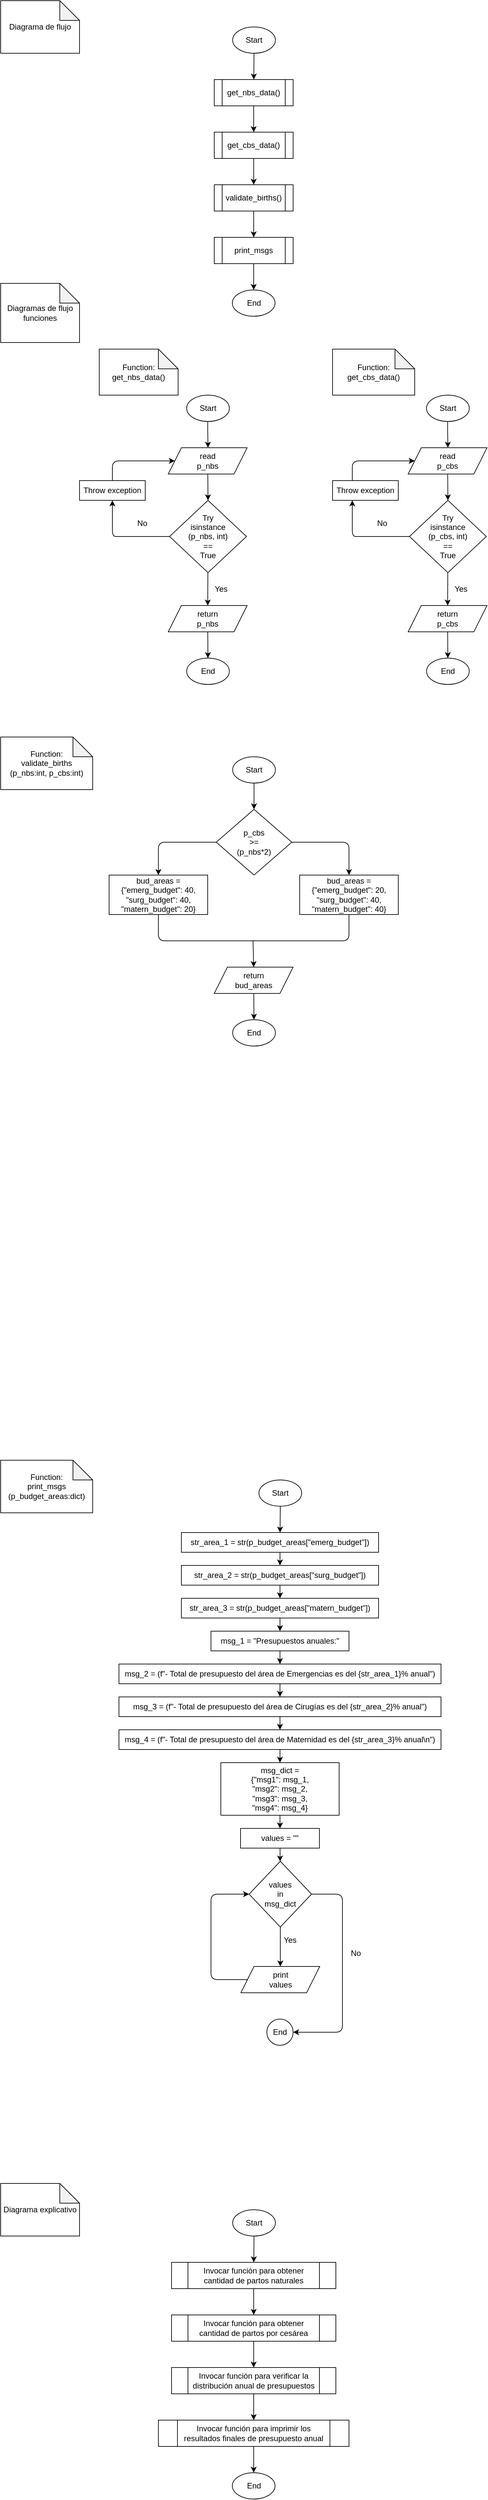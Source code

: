 <mxfile>
    <diagram id="i7wha0sEEOesKFTGuEw4" name="Page-1">
        <mxGraphModel dx="928" dy="2012" grid="1" gridSize="10" guides="1" tooltips="1" connect="1" arrows="1" fold="1" page="1" pageScale="1" pageWidth="850" pageHeight="1100" math="0" shadow="0">
            <root>
                <mxCell id="0"/>
                <mxCell id="1" parent="0"/>
                <mxCell id="77" value="Diagrama de flujo" style="shape=note;whiteSpace=wrap;html=1;backgroundOutline=1;darkOpacity=0.05;" vertex="1" parent="1">
                    <mxGeometry x="40" y="-1080" width="120" height="80" as="geometry"/>
                </mxCell>
                <mxCell id="80" value="" style="edgeStyle=none;html=1;" edge="1" parent="1" source="78" target="79">
                    <mxGeometry relative="1" as="geometry"/>
                </mxCell>
                <mxCell id="78" value="Start" style="ellipse;whiteSpace=wrap;html=1;" vertex="1" parent="1">
                    <mxGeometry x="393" y="-1040" width="65" height="40" as="geometry"/>
                </mxCell>
                <mxCell id="82" value="" style="edgeStyle=none;html=1;" edge="1" parent="1" source="79" target="81">
                    <mxGeometry relative="1" as="geometry"/>
                </mxCell>
                <mxCell id="79" value="get_nbs_data()" style="shape=process;whiteSpace=wrap;html=1;backgroundOutline=1;" vertex="1" parent="1">
                    <mxGeometry x="365" y="-960" width="120" height="40" as="geometry"/>
                </mxCell>
                <mxCell id="85" value="" style="edgeStyle=none;html=1;" edge="1" parent="1" source="81" target="84">
                    <mxGeometry relative="1" as="geometry"/>
                </mxCell>
                <mxCell id="81" value="get_cbs_data()" style="shape=process;whiteSpace=wrap;html=1;backgroundOutline=1;" vertex="1" parent="1">
                    <mxGeometry x="365" y="-880" width="120" height="40" as="geometry"/>
                </mxCell>
                <mxCell id="87" value="" style="edgeStyle=none;html=1;" edge="1" parent="1" source="84" target="86">
                    <mxGeometry relative="1" as="geometry"/>
                </mxCell>
                <mxCell id="84" value="validate_births()" style="shape=process;whiteSpace=wrap;html=1;backgroundOutline=1;" vertex="1" parent="1">
                    <mxGeometry x="365" y="-800" width="120" height="40" as="geometry"/>
                </mxCell>
                <mxCell id="89" value="" style="edgeStyle=none;html=1;" edge="1" parent="1" source="86" target="88">
                    <mxGeometry relative="1" as="geometry"/>
                </mxCell>
                <mxCell id="86" value="print_msgs" style="shape=process;whiteSpace=wrap;html=1;backgroundOutline=1;" vertex="1" parent="1">
                    <mxGeometry x="365" y="-720" width="120" height="40" as="geometry"/>
                </mxCell>
                <mxCell id="88" value="End" style="ellipse;whiteSpace=wrap;html=1;" vertex="1" parent="1">
                    <mxGeometry x="392.5" y="-640" width="65" height="40" as="geometry"/>
                </mxCell>
                <mxCell id="90" value="Diagramas de flujo funciones" style="shape=note;whiteSpace=wrap;html=1;backgroundOutline=1;darkOpacity=0.05;" vertex="1" parent="1">
                    <mxGeometry x="40" y="-650" width="120" height="90" as="geometry"/>
                </mxCell>
                <mxCell id="93" value="" style="edgeStyle=none;html=1;entryX=0.5;entryY=0;entryDx=0;entryDy=0;" edge="1" parent="1" source="91">
                    <mxGeometry relative="1" as="geometry">
                        <mxPoint x="355.5" y="-400" as="targetPoint"/>
                        <Array as="points">
                            <mxPoint x="355" y="-430"/>
                        </Array>
                    </mxGeometry>
                </mxCell>
                <mxCell id="91" value="Start" style="ellipse;whiteSpace=wrap;html=1;" vertex="1" parent="1">
                    <mxGeometry x="323" y="-480" width="65" height="40" as="geometry"/>
                </mxCell>
                <mxCell id="102" value="" style="edgeStyle=none;html=1;entryX=0.5;entryY=0;entryDx=0;entryDy=0;" edge="1" parent="1" source="103" target="118">
                    <mxGeometry relative="1" as="geometry">
                        <mxPoint x="13.127" y="-268.47" as="targetPoint"/>
                    </mxGeometry>
                </mxCell>
                <mxCell id="103" value="read&lt;br&gt;p_nbs" style="shape=parallelogram;perimeter=parallelogramPerimeter;whiteSpace=wrap;html=1;fixedSize=1;" vertex="1" parent="1">
                    <mxGeometry x="295" y="-400" width="120" height="40" as="geometry"/>
                </mxCell>
                <mxCell id="122" value="" style="edgeStyle=none;html=1;exitX=0.5;exitY=1;exitDx=0;exitDy=0;entryX=0.5;entryY=0;entryDx=0;entryDy=0;startArrow=none;" edge="1" parent="1" source="125">
                    <mxGeometry relative="1" as="geometry">
                        <mxPoint x="355.5" y="-120" as="targetPoint"/>
                    </mxGeometry>
                </mxCell>
                <mxCell id="127" value="" style="edgeStyle=none;html=1;" edge="1" parent="1" source="118" target="125">
                    <mxGeometry relative="1" as="geometry"/>
                </mxCell>
                <mxCell id="118" value="Try&lt;br&gt;isinstance&lt;br&gt;(p_nbs, int)&lt;br&gt;==&lt;br&gt;True" style="rhombus;whiteSpace=wrap;html=1;" vertex="1" parent="1">
                    <mxGeometry x="297" y="-320" width="117" height="110" as="geometry"/>
                </mxCell>
                <mxCell id="119" value="No" style="text;html=1;align=center;verticalAlign=middle;resizable=0;points=[];autosize=1;strokeColor=none;fillColor=none;" vertex="1" parent="1">
                    <mxGeometry x="235" y="-300" width="40" height="30" as="geometry"/>
                </mxCell>
                <mxCell id="120" value="" style="endArrow=classic;html=1;exitX=0;exitY=0.5;exitDx=0;exitDy=0;entryX=0.5;entryY=1;entryDx=0;entryDy=0;" edge="1" parent="1" source="118" target="129">
                    <mxGeometry width="50" height="50" relative="1" as="geometry">
                        <mxPoint x="30" y="-300" as="sourcePoint"/>
                        <mxPoint x="80" y="-350" as="targetPoint"/>
                        <Array as="points">
                            <mxPoint x="230" y="-265"/>
                            <mxPoint x="210" y="-265"/>
                        </Array>
                    </mxGeometry>
                </mxCell>
                <mxCell id="123" value="Yes" style="text;html=1;align=center;verticalAlign=middle;resizable=0;points=[];autosize=1;strokeColor=none;fillColor=none;" vertex="1" parent="1">
                    <mxGeometry x="355" y="-200" width="40" height="30" as="geometry"/>
                </mxCell>
                <mxCell id="124" value="End" style="ellipse;whiteSpace=wrap;html=1;" vertex="1" parent="1">
                    <mxGeometry x="323" y="-80" width="65" height="40" as="geometry"/>
                </mxCell>
                <mxCell id="128" value="" style="edgeStyle=none;html=1;" edge="1" parent="1" source="125" target="124">
                    <mxGeometry relative="1" as="geometry"/>
                </mxCell>
                <mxCell id="125" value="return&lt;br&gt;p_nbs" style="shape=parallelogram;perimeter=parallelogramPerimeter;whiteSpace=wrap;html=1;fixedSize=1;" vertex="1" parent="1">
                    <mxGeometry x="295" y="-160" width="120" height="40" as="geometry"/>
                </mxCell>
                <mxCell id="131" style="edgeStyle=none;html=1;entryX=0;entryY=0.5;entryDx=0;entryDy=0;exitX=0.5;exitY=0;exitDx=0;exitDy=0;" edge="1" parent="1" source="129" target="103">
                    <mxGeometry relative="1" as="geometry">
                        <Array as="points">
                            <mxPoint x="210" y="-380"/>
                        </Array>
                    </mxGeometry>
                </mxCell>
                <mxCell id="129" value="Throw exception" style="whiteSpace=wrap;html=1;" vertex="1" parent="1">
                    <mxGeometry x="160" y="-350" width="100" height="30" as="geometry"/>
                </mxCell>
                <mxCell id="132" value="Function:&lt;br&gt;get_nbs_data()" style="shape=note;whiteSpace=wrap;html=1;backgroundOutline=1;darkOpacity=0.05;" vertex="1" parent="1">
                    <mxGeometry x="190" y="-550" width="120" height="70" as="geometry"/>
                </mxCell>
                <mxCell id="133" value="" style="edgeStyle=none;html=1;entryX=0.5;entryY=0;entryDx=0;entryDy=0;" edge="1" parent="1" source="134">
                    <mxGeometry relative="1" as="geometry">
                        <mxPoint x="720.5" y="-400" as="targetPoint"/>
                        <Array as="points">
                            <mxPoint x="720" y="-430"/>
                        </Array>
                    </mxGeometry>
                </mxCell>
                <mxCell id="134" value="Start" style="ellipse;whiteSpace=wrap;html=1;" vertex="1" parent="1">
                    <mxGeometry x="688" y="-480" width="65" height="40" as="geometry"/>
                </mxCell>
                <mxCell id="135" value="" style="edgeStyle=none;html=1;entryX=0.5;entryY=0;entryDx=0;entryDy=0;" edge="1" parent="1" source="136" target="139">
                    <mxGeometry relative="1" as="geometry">
                        <mxPoint x="378.127" y="-268.47" as="targetPoint"/>
                    </mxGeometry>
                </mxCell>
                <mxCell id="136" value="read&lt;br&gt;p_cbs" style="shape=parallelogram;perimeter=parallelogramPerimeter;whiteSpace=wrap;html=1;fixedSize=1;" vertex="1" parent="1">
                    <mxGeometry x="660" y="-400" width="120" height="40" as="geometry"/>
                </mxCell>
                <mxCell id="137" value="" style="edgeStyle=none;html=1;exitX=0.5;exitY=1;exitDx=0;exitDy=0;entryX=0.5;entryY=0;entryDx=0;entryDy=0;startArrow=none;" edge="1" parent="1" source="145">
                    <mxGeometry relative="1" as="geometry">
                        <mxPoint x="720.5" y="-120" as="targetPoint"/>
                    </mxGeometry>
                </mxCell>
                <mxCell id="138" value="" style="edgeStyle=none;html=1;" edge="1" parent="1" source="139" target="145">
                    <mxGeometry relative="1" as="geometry"/>
                </mxCell>
                <mxCell id="139" value="Try&lt;br&gt;isinstance&lt;br&gt;(p_cbs, int)&lt;br&gt;==&lt;br&gt;True" style="rhombus;whiteSpace=wrap;html=1;" vertex="1" parent="1">
                    <mxGeometry x="662" y="-320" width="117" height="110" as="geometry"/>
                </mxCell>
                <mxCell id="140" value="No" style="text;html=1;align=center;verticalAlign=middle;resizable=0;points=[];autosize=1;strokeColor=none;fillColor=none;" vertex="1" parent="1">
                    <mxGeometry x="600" y="-300" width="40" height="30" as="geometry"/>
                </mxCell>
                <mxCell id="141" value="" style="endArrow=classic;html=1;exitX=0;exitY=0.5;exitDx=0;exitDy=0;entryX=0.5;entryY=1;entryDx=0;entryDy=0;" edge="1" parent="1" source="139">
                    <mxGeometry width="50" height="50" relative="1" as="geometry">
                        <mxPoint x="395" y="-300" as="sourcePoint"/>
                        <mxPoint x="575" y="-320" as="targetPoint"/>
                        <Array as="points">
                            <mxPoint x="595" y="-265"/>
                            <mxPoint x="575" y="-265"/>
                        </Array>
                    </mxGeometry>
                </mxCell>
                <mxCell id="142" value="Yes" style="text;html=1;align=center;verticalAlign=middle;resizable=0;points=[];autosize=1;strokeColor=none;fillColor=none;" vertex="1" parent="1">
                    <mxGeometry x="720" y="-200" width="40" height="30" as="geometry"/>
                </mxCell>
                <mxCell id="143" value="End" style="ellipse;whiteSpace=wrap;html=1;" vertex="1" parent="1">
                    <mxGeometry x="688" y="-80" width="65" height="40" as="geometry"/>
                </mxCell>
                <mxCell id="144" value="" style="edgeStyle=none;html=1;" edge="1" parent="1" source="145" target="143">
                    <mxGeometry relative="1" as="geometry"/>
                </mxCell>
                <mxCell id="145" value="return&lt;br&gt;p_cbs" style="shape=parallelogram;perimeter=parallelogramPerimeter;whiteSpace=wrap;html=1;fixedSize=1;" vertex="1" parent="1">
                    <mxGeometry x="660" y="-160" width="120" height="40" as="geometry"/>
                </mxCell>
                <mxCell id="146" style="edgeStyle=none;html=1;entryX=0;entryY=0.5;entryDx=0;entryDy=0;exitX=0.5;exitY=0;exitDx=0;exitDy=0;" edge="1" parent="1" target="136">
                    <mxGeometry relative="1" as="geometry">
                        <Array as="points">
                            <mxPoint x="575" y="-380"/>
                        </Array>
                        <mxPoint x="575" y="-350" as="sourcePoint"/>
                    </mxGeometry>
                </mxCell>
                <mxCell id="147" value="Throw exception" style="whiteSpace=wrap;html=1;" vertex="1" parent="1">
                    <mxGeometry x="545" y="-350" width="100" height="30" as="geometry"/>
                </mxCell>
                <mxCell id="148" value="Function:&lt;br&gt;get_cbs_data()" style="shape=note;whiteSpace=wrap;html=1;backgroundOutline=1;darkOpacity=0.05;" vertex="1" parent="1">
                    <mxGeometry x="545" y="-550" width="125" height="70" as="geometry"/>
                </mxCell>
                <mxCell id="150" value="Function:&lt;br&gt;validate_births&lt;br&gt;(p_nbs:int, p_cbs:int)" style="shape=note;whiteSpace=wrap;html=1;backgroundOutline=1;darkOpacity=0.05;" vertex="1" parent="1">
                    <mxGeometry x="40" y="40" width="140" height="80" as="geometry"/>
                </mxCell>
                <mxCell id="154" value="" style="edgeStyle=none;html=1;" edge="1" parent="1" source="152" target="153">
                    <mxGeometry relative="1" as="geometry"/>
                </mxCell>
                <mxCell id="152" value="Start" style="ellipse;whiteSpace=wrap;html=1;" vertex="1" parent="1">
                    <mxGeometry x="393" y="70" width="65" height="40" as="geometry"/>
                </mxCell>
                <mxCell id="156" value="" style="edgeStyle=none;html=1;exitX=1;exitY=0.5;exitDx=0;exitDy=0;" edge="1" parent="1" source="153" target="155">
                    <mxGeometry relative="1" as="geometry">
                        <Array as="points">
                            <mxPoint x="570" y="200"/>
                        </Array>
                    </mxGeometry>
                </mxCell>
                <mxCell id="158" style="edgeStyle=none;html=1;entryX=0.5;entryY=0;entryDx=0;entryDy=0;" edge="1" parent="1" source="153" target="157">
                    <mxGeometry relative="1" as="geometry">
                        <Array as="points">
                            <mxPoint x="280" y="200"/>
                        </Array>
                    </mxGeometry>
                </mxCell>
                <mxCell id="153" value="p_cbs &lt;br&gt;&amp;gt;=&lt;br&gt;(p_nbs*2)" style="rhombus;whiteSpace=wrap;html=1;" vertex="1" parent="1">
                    <mxGeometry x="368" y="150" width="115" height="100" as="geometry"/>
                </mxCell>
                <mxCell id="155" value="bud_areas = &lt;br&gt;{&lt;span style=&quot;background-color: initial;&quot;&gt;&quot;emerg_budget&quot;: 20,&lt;/span&gt;&lt;br&gt;&lt;div&gt;&quot;surg_budget&quot;: 40,&lt;/div&gt;&lt;div&gt;&quot;matern_budget&quot;: 40}&lt;/div&gt;" style="whiteSpace=wrap;html=1;" vertex="1" parent="1">
                    <mxGeometry x="495" y="250" width="150" height="60" as="geometry"/>
                </mxCell>
                <mxCell id="157" value="bud_areas = &lt;br&gt;{&lt;span style=&quot;background-color: initial;&quot;&gt;&quot;emerg_budget&quot;: 40,&lt;/span&gt;&lt;br&gt;&lt;div&gt;&quot;surg_budget&quot;: 40,&lt;/div&gt;&lt;div&gt;&quot;matern_budget&quot;: 20}&lt;/div&gt;" style="whiteSpace=wrap;html=1;" vertex="1" parent="1">
                    <mxGeometry x="205" y="250" width="150" height="60" as="geometry"/>
                </mxCell>
                <mxCell id="159" value="" style="endArrow=none;html=1;exitX=0.5;exitY=1;exitDx=0;exitDy=0;entryX=0.5;entryY=1;entryDx=0;entryDy=0;" edge="1" parent="1" source="157" target="155">
                    <mxGeometry width="50" height="50" relative="1" as="geometry">
                        <mxPoint x="400" y="290" as="sourcePoint"/>
                        <mxPoint x="450" y="240" as="targetPoint"/>
                        <Array as="points">
                            <mxPoint x="280" y="350"/>
                            <mxPoint x="570" y="350"/>
                        </Array>
                    </mxGeometry>
                </mxCell>
                <mxCell id="160" value="" style="endArrow=classic;html=1;entryX=0.5;entryY=0;entryDx=0;entryDy=0;" edge="1" parent="1" target="161">
                    <mxGeometry width="50" height="50" relative="1" as="geometry">
                        <mxPoint x="424" y="350" as="sourcePoint"/>
                        <mxPoint x="424" y="390" as="targetPoint"/>
                    </mxGeometry>
                </mxCell>
                <mxCell id="163" value="" style="edgeStyle=none;html=1;" edge="1" parent="1" source="161" target="162">
                    <mxGeometry relative="1" as="geometry"/>
                </mxCell>
                <mxCell id="161" value="return&lt;br&gt;bud_areas" style="shape=parallelogram;perimeter=parallelogramPerimeter;whiteSpace=wrap;html=1;fixedSize=1;" vertex="1" parent="1">
                    <mxGeometry x="365" y="390" width="120" height="40" as="geometry"/>
                </mxCell>
                <mxCell id="162" value="End" style="ellipse;whiteSpace=wrap;html=1;" vertex="1" parent="1">
                    <mxGeometry x="393" y="470" width="65" height="40" as="geometry"/>
                </mxCell>
                <mxCell id="164" value="Function:&lt;br&gt;print_msgs&lt;br&gt;(p_budget_areas:dict)" style="shape=note;whiteSpace=wrap;html=1;backgroundOutline=1;darkOpacity=0.05;" vertex="1" parent="1">
                    <mxGeometry x="40" y="1140" width="140" height="80" as="geometry"/>
                </mxCell>
                <mxCell id="171" value="" style="edgeStyle=none;html=1;" edge="1" parent="1" source="165" target="170">
                    <mxGeometry relative="1" as="geometry"/>
                </mxCell>
                <mxCell id="165" value="Start" style="ellipse;whiteSpace=wrap;html=1;" vertex="1" parent="1">
                    <mxGeometry x="433" y="1170" width="65" height="40" as="geometry"/>
                </mxCell>
                <mxCell id="173" value="" style="edgeStyle=none;html=1;" edge="1" parent="1" source="170" target="172">
                    <mxGeometry relative="1" as="geometry"/>
                </mxCell>
                <mxCell id="170" value="&lt;div&gt;str_area_1 =&amp;nbsp;str(p_budget_areas[&quot;emerg_budget&quot;])&lt;/div&gt;" style="whiteSpace=wrap;html=1;" vertex="1" parent="1">
                    <mxGeometry x="315" y="1250" width="300" height="30" as="geometry"/>
                </mxCell>
                <mxCell id="175" value="" style="edgeStyle=none;html=1;" edge="1" parent="1" source="172" target="174">
                    <mxGeometry relative="1" as="geometry"/>
                </mxCell>
                <mxCell id="172" value="&lt;div&gt;str_area_2 =&amp;nbsp;str(p_budget_areas[&quot;surg_budget&quot;])&lt;/div&gt;" style="whiteSpace=wrap;html=1;" vertex="1" parent="1">
                    <mxGeometry x="315" y="1300" width="300" height="30" as="geometry"/>
                </mxCell>
                <mxCell id="177" value="" style="edgeStyle=none;html=1;" edge="1" parent="1" source="174" target="176">
                    <mxGeometry relative="1" as="geometry"/>
                </mxCell>
                <mxCell id="174" value="&lt;div&gt;str_area_3 =&amp;nbsp;str(p_budget_areas[&quot;matern_budget&quot;])&lt;/div&gt;" style="whiteSpace=wrap;html=1;" vertex="1" parent="1">
                    <mxGeometry x="315" y="1350" width="300" height="30" as="geometry"/>
                </mxCell>
                <mxCell id="179" value="" style="edgeStyle=none;html=1;" edge="1" parent="1" source="176" target="178">
                    <mxGeometry relative="1" as="geometry"/>
                </mxCell>
                <mxCell id="176" value="msg_1 =&amp;nbsp;&quot;Presupuestos anuales:&quot;" style="whiteSpace=wrap;html=1;" vertex="1" parent="1">
                    <mxGeometry x="360" y="1400" width="210" height="30" as="geometry"/>
                </mxCell>
                <mxCell id="181" value="" style="edgeStyle=none;html=1;" edge="1" parent="1" source="178" target="180">
                    <mxGeometry relative="1" as="geometry"/>
                </mxCell>
                <mxCell id="178" value="msg_2 = (f&quot;- Total de presupuesto del área de Emergencias es del {str_area_1}% anual&quot;)" style="whiteSpace=wrap;html=1;" vertex="1" parent="1">
                    <mxGeometry x="220" y="1450" width="490" height="30" as="geometry"/>
                </mxCell>
                <mxCell id="183" value="" style="edgeStyle=none;html=1;" edge="1" parent="1" source="180" target="182">
                    <mxGeometry relative="1" as="geometry"/>
                </mxCell>
                <mxCell id="180" value="msg_3 = (f&quot;- Total de presupuesto del área de Cirugías es del {str_area_2}% anual&quot;)" style="whiteSpace=wrap;html=1;" vertex="1" parent="1">
                    <mxGeometry x="220" y="1500" width="490" height="30" as="geometry"/>
                </mxCell>
                <mxCell id="187" value="" style="edgeStyle=none;html=1;entryX=0.5;entryY=0;entryDx=0;entryDy=0;" edge="1" parent="1" source="182" target="194">
                    <mxGeometry relative="1" as="geometry">
                        <mxPoint x="465" y="1610" as="targetPoint"/>
                    </mxGeometry>
                </mxCell>
                <mxCell id="182" value="msg_4 = (f&quot;- Total de presupuesto del área de Maternidad es del {str_area_3}% anual\n&quot;)" style="whiteSpace=wrap;html=1;" vertex="1" parent="1">
                    <mxGeometry x="220" y="1550" width="490" height="30" as="geometry"/>
                </mxCell>
                <mxCell id="190" value="" style="edgeStyle=none;html=1;" edge="1" parent="1" source="191" target="192">
                    <mxGeometry relative="1" as="geometry"/>
                </mxCell>
                <mxCell id="191" value="values = &quot;&quot;" style="whiteSpace=wrap;html=1;" vertex="1" parent="1">
                    <mxGeometry x="405" y="1700" width="120" height="30" as="geometry"/>
                </mxCell>
                <mxCell id="197" value="" style="edgeStyle=none;html=1;" edge="1" parent="1" source="192" target="196">
                    <mxGeometry relative="1" as="geometry"/>
                </mxCell>
                <mxCell id="202" style="edgeStyle=none;html=1;entryX=1;entryY=0.5;entryDx=0;entryDy=0;exitX=1;exitY=0.5;exitDx=0;exitDy=0;" edge="1" parent="1" source="192" target="201">
                    <mxGeometry relative="1" as="geometry">
                        <Array as="points">
                            <mxPoint x="560" y="1800"/>
                            <mxPoint x="560" y="2010"/>
                        </Array>
                    </mxGeometry>
                </mxCell>
                <mxCell id="192" value="values&lt;br&gt;in&lt;br&gt;msg_dict" style="rhombus;whiteSpace=wrap;html=1;" vertex="1" parent="1">
                    <mxGeometry x="418" y="1750" width="95" height="100" as="geometry"/>
                </mxCell>
                <mxCell id="195" value="" style="edgeStyle=none;html=1;entryX=0.5;entryY=0;entryDx=0;entryDy=0;" edge="1" parent="1" source="194" target="191">
                    <mxGeometry relative="1" as="geometry"/>
                </mxCell>
                <mxCell id="194" value="msg_dict =&lt;br&gt;{&lt;span style=&quot;background-color: initial;&quot;&gt;&quot;msg1&quot;: msg_1,&lt;/span&gt;&lt;div&gt;&quot;msg2&quot;: msg_2,&lt;/div&gt;&lt;div&gt;&quot;msg3&quot;: msg_3,&lt;/div&gt;&lt;div&gt;&quot;msg4&quot;: msg_4}&lt;/div&gt;" style="whiteSpace=wrap;html=1;" vertex="1" parent="1">
                    <mxGeometry x="375" y="1600" width="180" height="80" as="geometry"/>
                </mxCell>
                <mxCell id="199" style="edgeStyle=none;html=1;entryX=0;entryY=0.5;entryDx=0;entryDy=0;exitX=0;exitY=0.5;exitDx=0;exitDy=0;" edge="1" parent="1" source="196" target="192">
                    <mxGeometry relative="1" as="geometry">
                        <Array as="points">
                            <mxPoint x="360" y="1930"/>
                            <mxPoint x="360" y="1860"/>
                            <mxPoint x="360" y="1800"/>
                        </Array>
                    </mxGeometry>
                </mxCell>
                <mxCell id="196" value="print&lt;br&gt;values" style="shape=parallelogram;perimeter=parallelogramPerimeter;whiteSpace=wrap;html=1;fixedSize=1;" vertex="1" parent="1">
                    <mxGeometry x="405.5" y="1910" width="120" height="40" as="geometry"/>
                </mxCell>
                <mxCell id="200" value="Yes" style="text;html=1;align=center;verticalAlign=middle;resizable=0;points=[];autosize=1;strokeColor=none;fillColor=none;" vertex="1" parent="1">
                    <mxGeometry x="460" y="1855" width="40" height="30" as="geometry"/>
                </mxCell>
                <mxCell id="201" value="End" style="ellipse;whiteSpace=wrap;html=1;aspect=fixed;" vertex="1" parent="1">
                    <mxGeometry x="445" y="1990" width="40" height="40" as="geometry"/>
                </mxCell>
                <mxCell id="203" value="No" style="text;html=1;align=center;verticalAlign=middle;resizable=0;points=[];autosize=1;strokeColor=none;fillColor=none;" vertex="1" parent="1">
                    <mxGeometry x="560" y="1875" width="40" height="30" as="geometry"/>
                </mxCell>
                <mxCell id="204" value="Diagrama explicativo" style="shape=note;whiteSpace=wrap;html=1;backgroundOutline=1;darkOpacity=0.05;" vertex="1" parent="1">
                    <mxGeometry x="40" y="2240" width="120" height="80" as="geometry"/>
                </mxCell>
                <mxCell id="205" value="" style="edgeStyle=none;html=1;" edge="1" parent="1" source="206" target="208">
                    <mxGeometry relative="1" as="geometry"/>
                </mxCell>
                <mxCell id="206" value="Start" style="ellipse;whiteSpace=wrap;html=1;" vertex="1" parent="1">
                    <mxGeometry x="393" y="2280" width="65" height="40" as="geometry"/>
                </mxCell>
                <mxCell id="207" value="" style="edgeStyle=none;html=1;entryX=0.5;entryY=0;entryDx=0;entryDy=0;" edge="1" parent="1" source="208" target="216">
                    <mxGeometry relative="1" as="geometry">
                        <mxPoint x="425" y="2440" as="targetPoint"/>
                    </mxGeometry>
                </mxCell>
                <mxCell id="208" value="Invocar función para obtener cantidad de partos naturales" style="shape=process;whiteSpace=wrap;html=1;backgroundOutline=1;" vertex="1" parent="1">
                    <mxGeometry x="300" y="2360" width="250" height="40" as="geometry"/>
                </mxCell>
                <mxCell id="209" value="" style="edgeStyle=none;html=1;exitX=0.5;exitY=1;exitDx=0;exitDy=0;entryX=0.5;entryY=0;entryDx=0;entryDy=0;" edge="1" parent="1" source="216" target="218">
                    <mxGeometry relative="1" as="geometry">
                        <mxPoint x="425" y="2480" as="sourcePoint"/>
                        <mxPoint x="425" y="2520" as="targetPoint"/>
                    </mxGeometry>
                </mxCell>
                <mxCell id="211" value="" style="edgeStyle=none;html=1;" edge="1" parent="1" target="214">
                    <mxGeometry relative="1" as="geometry">
                        <mxPoint x="425" y="2560" as="sourcePoint"/>
                    </mxGeometry>
                </mxCell>
                <mxCell id="213" value="" style="edgeStyle=none;html=1;" edge="1" parent="1" source="214" target="215">
                    <mxGeometry relative="1" as="geometry"/>
                </mxCell>
                <mxCell id="214" value="Invocar función para imprimir los resultados finales de presupuesto anual" style="shape=process;whiteSpace=wrap;html=1;backgroundOutline=1;" vertex="1" parent="1">
                    <mxGeometry x="280" y="2600" width="290" height="40" as="geometry"/>
                </mxCell>
                <mxCell id="215" value="End" style="ellipse;whiteSpace=wrap;html=1;" vertex="1" parent="1">
                    <mxGeometry x="392.5" y="2680" width="65" height="40" as="geometry"/>
                </mxCell>
                <mxCell id="216" value="Invocar función para obtener cantidad de partos por cesárea" style="shape=process;whiteSpace=wrap;html=1;backgroundOutline=1;" vertex="1" parent="1">
                    <mxGeometry x="300" y="2440" width="250" height="40" as="geometry"/>
                </mxCell>
                <mxCell id="218" value="Invocar función para verificar la distribución anual de presupuestos" style="shape=process;whiteSpace=wrap;html=1;backgroundOutline=1;" vertex="1" parent="1">
                    <mxGeometry x="300" y="2520" width="250" height="40" as="geometry"/>
                </mxCell>
            </root>
        </mxGraphModel>
    </diagram>
</mxfile>
